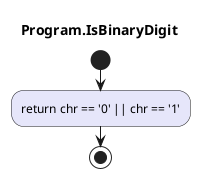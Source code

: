@startuml Program.IsBinaryDigit
title Program.IsBinaryDigit
start
#Lavender:return chr == '0' || chr == '1';
stop
@enduml
